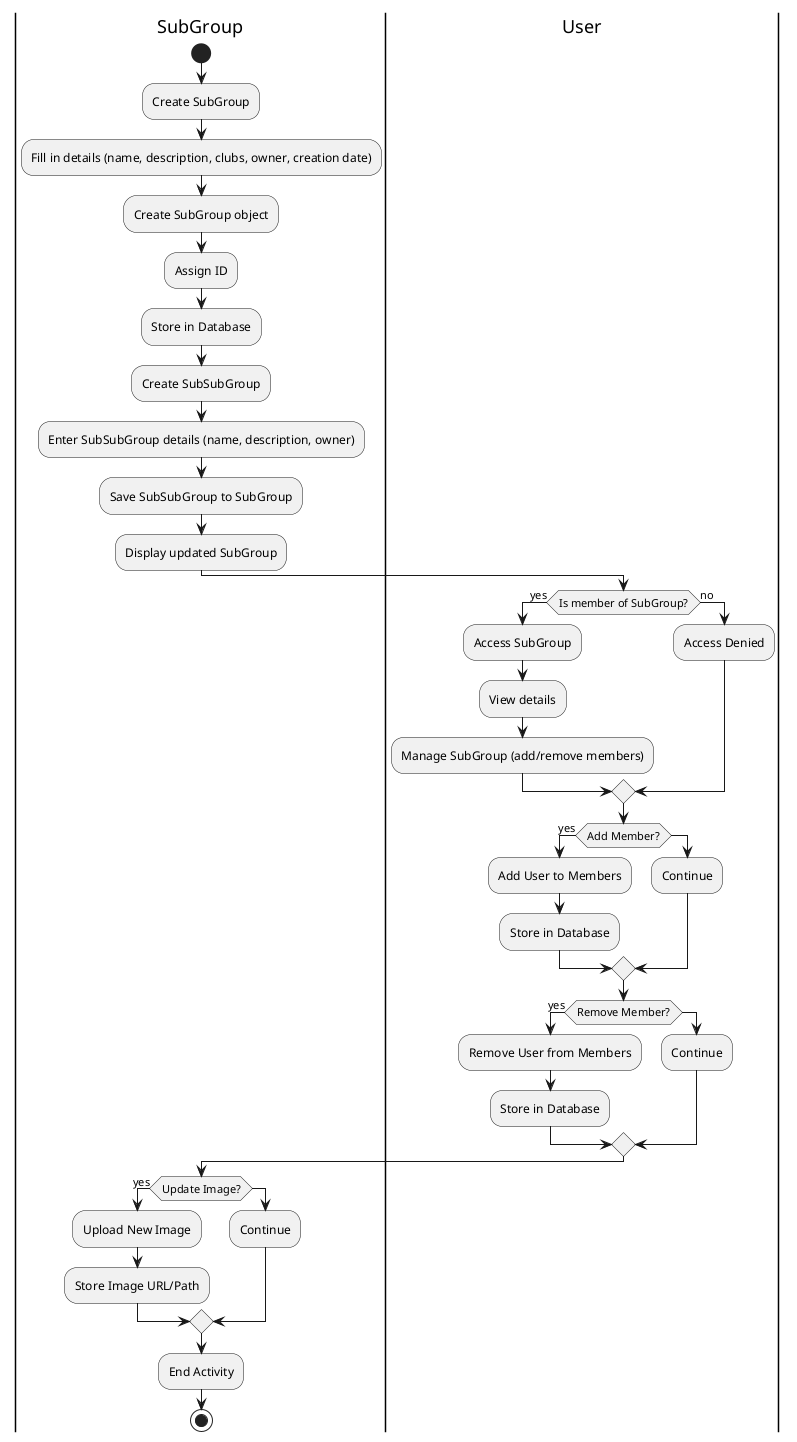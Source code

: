 @startuml
|SubGroup|
start

:Create SubGroup;
:Fill in details (name, description, clubs, owner, creation date);
:Create SubGroup object;

|SubGroup|
:Assign ID;
:Store in Database;

|SubGroup|
:Create SubSubGroup;
:Enter SubSubGroup details (name, description, owner);

|SubGroup|
:Save SubSubGroup to SubGroup;
:Display updated SubGroup;

|User|
if (Is member of SubGroup?) then (yes)
  :Access SubGroup;
  :View details;
  :Manage SubGroup (add/remove members);
else (no)
  :Access Denied;
endif

|User|
if (Add Member?) then (yes)
  :Add User to Members;
  :Store in Database;
else
  :Continue;
endif

|User|
if (Remove Member?) then (yes)
  :Remove User from Members;
  :Store in Database;
else
  :Continue;
endif

|SubGroup|
if (Update Image?) then (yes)
  :Upload New Image;
  :Store Image URL/Path;
else
  :Continue;
endif

|SubGroup|
:End Activity;
stop

@enduml